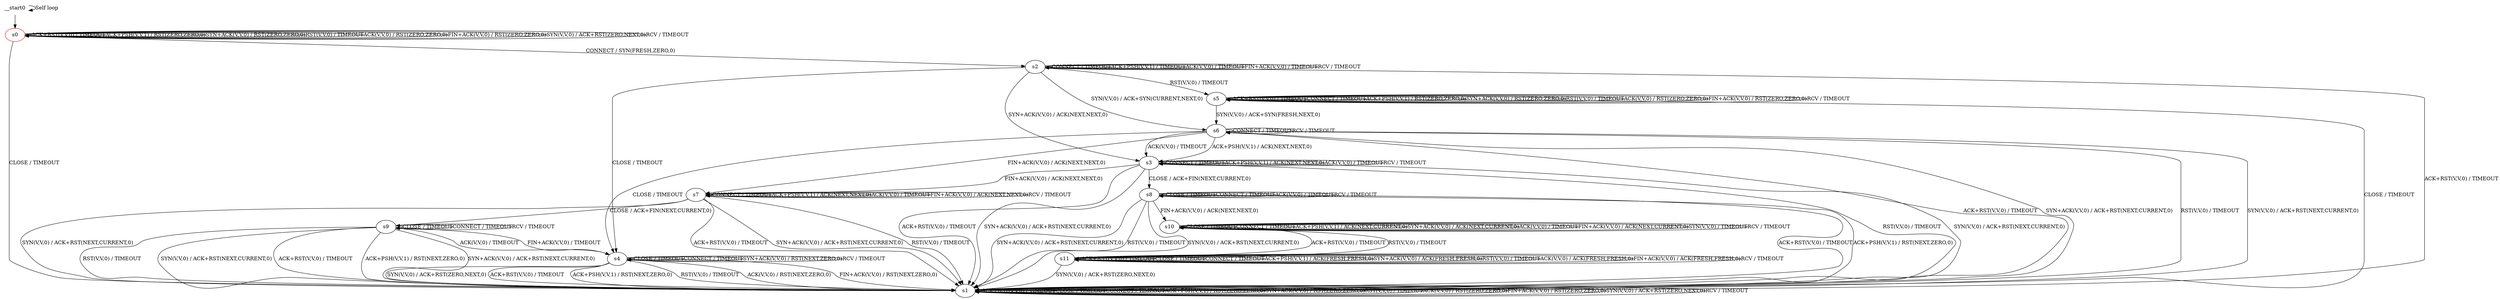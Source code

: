 digraph G {
	graph [name=G];
	s0	[color=red,
		label=s0];
	s0 -> s0	[key=0,
		label="ACK+RST(V,V,0) / TIMEOUT"];
	s0 -> s0	[key=1,
		label="ACK+PSH(V,V,1) / RST(ZERO,ZERO,0)"];
	s0 -> s0	[key=2,
		label="SYN+ACK(V,V,0) / RST(ZERO,ZERO,0)"];
	s0 -> s0	[key=3,
		label="RST(V,V,0) / TIMEOUT"];
	s0 -> s0	[key=4,
		label="ACK(V,V,0) / RST(ZERO,ZERO,0)"];
	s0 -> s0	[key=5,
		label="FIN+ACK(V,V,0) / RST(ZERO,ZERO,0)"];
	s0 -> s0	[key=6,
		label="SYN(V,V,0) / ACK+RST(ZERO,NEXT,0)"];
	s0 -> s0	[key=7,
		label="RCV / TIMEOUT"];
	s1	[label=s1];
	s0 -> s1	[key=0,
		label="CLOSE / TIMEOUT"];
	s2	[label=s2];
	s0 -> s2	[key=0,
		label="CONNECT / SYN(FRESH,ZERO,0)"];
	s1 -> s1	[key=0,
		label="ACK+RST(V,V,0) / TIMEOUT"];
	s1 -> s1	[key=1,
		label="CLOSE / TIMEOUT"];
	s1 -> s1	[key=2,
		label="CONNECT / TIMEOUT"];
	s1 -> s1	[key=3,
		label="ACK+PSH(V,V,1) / RST(ZERO,ZERO,0)"];
	s1 -> s1	[key=4,
		label="SYN+ACK(V,V,0) / RST(ZERO,ZERO,0)"];
	s1 -> s1	[key=5,
		label="RST(V,V,0) / TIMEOUT"];
	s1 -> s1	[key=6,
		label="ACK(V,V,0) / RST(ZERO,ZERO,0)"];
	s1 -> s1	[key=7,
		label="FIN+ACK(V,V,0) / RST(ZERO,ZERO,0)"];
	s1 -> s1	[key=8,
		label="SYN(V,V,0) / ACK+RST(ZERO,NEXT,0)"];
	s1 -> s1	[key=9,
		label="RCV / TIMEOUT"];
	s2 -> s1	[key=0,
		label="ACK+RST(V,V,0) / TIMEOUT"];
	s2 -> s2	[key=0,
		label="CONNECT / TIMEOUT"];
	s2 -> s2	[key=1,
		label="ACK+PSH(V,V,1) / TIMEOUT"];
	s2 -> s2	[key=2,
		label="ACK(V,V,0) / TIMEOUT"];
	s2 -> s2	[key=3,
		label="FIN+ACK(V,V,0) / TIMEOUT"];
	s2 -> s2	[key=4,
		label="RCV / TIMEOUT"];
	s3	[label=s3];
	s2 -> s3	[key=0,
		label="SYN+ACK(V,V,0) / ACK(NEXT,NEXT,0)"];
	s4	[label=s4];
	s2 -> s4	[key=0,
		label="CLOSE / TIMEOUT"];
	s5	[label=s5];
	s2 -> s5	[key=0,
		label="RST(V,V,0) / TIMEOUT"];
	s6	[label=s6];
	s2 -> s6	[key=0,
		label="SYN(V,V,0) / ACK+SYN(CURRENT,NEXT,0)"];
	s3 -> s1	[key=0,
		label="ACK+RST(V,V,0) / TIMEOUT"];
	s3 -> s1	[key=1,
		label="SYN+ACK(V,V,0) / ACK+RST(NEXT,CURRENT,0)"];
	s3 -> s1	[key=2,
		label="RST(V,V,0) / TIMEOUT"];
	s3 -> s1	[key=3,
		label="SYN(V,V,0) / ACK+RST(NEXT,CURRENT,0)"];
	s3 -> s3	[key=0,
		label="CONNECT / TIMEOUT"];
	s3 -> s3	[key=1,
		label="ACK+PSH(V,V,1) / ACK(NEXT,NEXT,0)"];
	s3 -> s3	[key=2,
		label="ACK(V,V,0) / TIMEOUT"];
	s3 -> s3	[key=3,
		label="RCV / TIMEOUT"];
	s7	[label=s7];
	s3 -> s7	[key=0,
		label="FIN+ACK(V,V,0) / ACK(NEXT,NEXT,0)"];
	s8	[label=s8];
	s3 -> s8	[key=0,
		label="CLOSE / ACK+FIN(NEXT,CURRENT,0)"];
	s4 -> s1	[key=0,
		label="ACK+RST(V,V,0) / TIMEOUT"];
	s4 -> s1	[key=1,
		label="ACK+PSH(V,V,1) / RST(NEXT,ZERO,0)"];
	s4 -> s1	[key=2,
		label="RST(V,V,0) / TIMEOUT"];
	s4 -> s1	[key=3,
		label="ACK(V,V,0) / RST(NEXT,ZERO,0)"];
	s4 -> s1	[key=4,
		label="FIN+ACK(V,V,0) / RST(NEXT,ZERO,0)"];
	s4 -> s1	[key=5,
		label="SYN(V,V,0) / ACK+RST(ZERO,NEXT,0)"];
	s4 -> s4	[key=0,
		label="CLOSE / TIMEOUT"];
	s4 -> s4	[key=1,
		label="CONNECT / TIMEOUT"];
	s4 -> s4	[key=2,
		label="SYN+ACK(V,V,0) / RST(NEXT,ZERO,0)"];
	s4 -> s4	[key=3,
		label="RCV / TIMEOUT"];
	s5 -> s1	[key=0,
		label="CLOSE / TIMEOUT"];
	s5 -> s5	[key=0,
		label="ACK+RST(V,V,0) / TIMEOUT"];
	s5 -> s5	[key=1,
		label="CONNECT / TIMEOUT"];
	s5 -> s5	[key=2,
		label="ACK+PSH(V,V,1) / RST(ZERO,ZERO,0)"];
	s5 -> s5	[key=3,
		label="SYN+ACK(V,V,0) / RST(ZERO,ZERO,0)"];
	s5 -> s5	[key=4,
		label="RST(V,V,0) / TIMEOUT"];
	s5 -> s5	[key=5,
		label="ACK(V,V,0) / RST(ZERO,ZERO,0)"];
	s5 -> s5	[key=6,
		label="FIN+ACK(V,V,0) / RST(ZERO,ZERO,0)"];
	s5 -> s5	[key=7,
		label="RCV / TIMEOUT"];
	s5 -> s6	[key=0,
		label="SYN(V,V,0) / ACK+SYN(FRESH,NEXT,0)"];
	s6 -> s1	[key=0,
		label="ACK+RST(V,V,0) / TIMEOUT"];
	s6 -> s1	[key=1,
		label="SYN+ACK(V,V,0) / ACK+RST(NEXT,CURRENT,0)"];
	s6 -> s1	[key=2,
		label="RST(V,V,0) / TIMEOUT"];
	s6 -> s1	[key=3,
		label="SYN(V,V,0) / ACK+RST(NEXT,CURRENT,0)"];
	s6 -> s3	[key=0,
		label="ACK+PSH(V,V,1) / ACK(NEXT,NEXT,0)"];
	s6 -> s3	[key=1,
		label="ACK(V,V,0) / TIMEOUT"];
	s6 -> s4	[key=0,
		label="CLOSE / TIMEOUT"];
	s6 -> s6	[key=0,
		label="CONNECT / TIMEOUT"];
	s6 -> s6	[key=1,
		label="RCV / TIMEOUT"];
	s6 -> s7	[key=0,
		label="FIN+ACK(V,V,0) / ACK(NEXT,NEXT,0)"];
	s7 -> s1	[key=0,
		label="ACK+RST(V,V,0) / TIMEOUT"];
	s7 -> s1	[key=1,
		label="SYN+ACK(V,V,0) / ACK+RST(NEXT,CURRENT,0)"];
	s7 -> s1	[key=2,
		label="RST(V,V,0) / TIMEOUT"];
	s7 -> s1	[key=3,
		label="SYN(V,V,0) / ACK+RST(NEXT,CURRENT,0)"];
	s7 -> s7	[key=0,
		label="CONNECT / TIMEOUT"];
	s7 -> s7	[key=1,
		label="ACK+PSH(V,V,1) / ACK(NEXT,NEXT,0)"];
	s7 -> s7	[key=2,
		label="ACK(V,V,0) / TIMEOUT"];
	s7 -> s7	[key=3,
		label="FIN+ACK(V,V,0) / ACK(NEXT,NEXT,0)"];
	s7 -> s7	[key=4,
		label="RCV / TIMEOUT"];
	s9	[label=s9];
	s7 -> s9	[key=0,
		label="CLOSE / ACK+FIN(NEXT,CURRENT,0)"];
	s8 -> s1	[key=0,
		label="ACK+RST(V,V,0) / TIMEOUT"];
	s8 -> s1	[key=1,
		label="ACK+PSH(V,V,1) / RST(NEXT,ZERO,0)"];
	s8 -> s1	[key=2,
		label="SYN+ACK(V,V,0) / ACK+RST(NEXT,CURRENT,0)"];
	s8 -> s1	[key=3,
		label="RST(V,V,0) / TIMEOUT"];
	s8 -> s1	[key=4,
		label="SYN(V,V,0) / ACK+RST(NEXT,CURRENT,0)"];
	s8 -> s8	[key=0,
		label="CLOSE / TIMEOUT"];
	s8 -> s8	[key=1,
		label="CONNECT / TIMEOUT"];
	s8 -> s8	[key=2,
		label="ACK(V,V,0) / TIMEOUT"];
	s8 -> s8	[key=3,
		label="RCV / TIMEOUT"];
	s10	[label=s10];
	s8 -> s10	[key=0,
		label="FIN+ACK(V,V,0) / ACK(NEXT,NEXT,0)"];
	s9 -> s1	[key=0,
		label="ACK+RST(V,V,0) / TIMEOUT"];
	s9 -> s1	[key=1,
		label="ACK+PSH(V,V,1) / RST(NEXT,ZERO,0)"];
	s9 -> s1	[key=2,
		label="SYN+ACK(V,V,0) / ACK+RST(NEXT,CURRENT,0)"];
	s9 -> s1	[key=3,
		label="RST(V,V,0) / TIMEOUT"];
	s9 -> s1	[key=4,
		label="SYN(V,V,0) / ACK+RST(NEXT,CURRENT,0)"];
	s9 -> s4	[key=0,
		label="ACK(V,V,0) / TIMEOUT"];
	s9 -> s4	[key=1,
		label="FIN+ACK(V,V,0) / TIMEOUT"];
	s9 -> s9	[key=0,
		label="CLOSE / TIMEOUT"];
	s9 -> s9	[key=1,
		label="CONNECT / TIMEOUT"];
	s9 -> s9	[key=2,
		label="RCV / TIMEOUT"];
	s10 -> s10	[key=0,
		label="CLOSE / TIMEOUT"];
	s10 -> s10	[key=1,
		label="CONNECT / TIMEOUT"];
	s10 -> s10	[key=2,
		label="ACK+PSH(V,V,1) / ACK(NEXT,CURRENT,0)"];
	s10 -> s10	[key=3,
		label="SYN+ACK(V,V,0) / ACK(NEXT,CURRENT,0)"];
	s10 -> s10	[key=4,
		label="ACK(V,V,0) / TIMEOUT"];
	s10 -> s10	[key=5,
		label="FIN+ACK(V,V,0) / ACK(NEXT,CURRENT,0)"];
	s10 -> s10	[key=6,
		label="SYN(V,V,0) / TIMEOUT"];
	s10 -> s10	[key=7,
		label="RCV / TIMEOUT"];
	s11	[label=s11];
	s10 -> s11	[key=0,
		label="ACK+RST(V,V,0) / TIMEOUT"];
	s10 -> s11	[key=1,
		label="RST(V,V,0) / TIMEOUT"];
	s11 -> s1	[key=0,
		label="SYN(V,V,0) / ACK+RST(ZERO,NEXT,0)"];
	s11 -> s11	[key=0,
		label="ACK+RST(V,V,0) / TIMEOUT"];
	s11 -> s11	[key=1,
		label="CLOSE / TIMEOUT"];
	s11 -> s11	[key=2,
		label="CONNECT / TIMEOUT"];
	s11 -> s11	[key=3,
		label="ACK+PSH(V,V,1) / ACK(FRESH,FRESH,0)"];
	s11 -> s11	[key=4,
		label="SYN+ACK(V,V,0) / ACK(FRESH,FRESH,0)"];
	s11 -> s11	[key=5,
		label="RST(V,V,0) / TIMEOUT"];
	s11 -> s11	[key=6,
		label="ACK(V,V,0) / ACK(FRESH,FRESH,0)"];
	s11 -> s11	[key=7,
		label="FIN+ACK(V,V,0) / ACK(FRESH,FRESH,0)"];
	s11 -> s11	[key=8,
		label="RCV / TIMEOUT"];
	__start0	[shape=none];
	__start0 -> s0	[key=0];
	__start0 -> __start0	[key=0,
		label="Self loop"];
}
